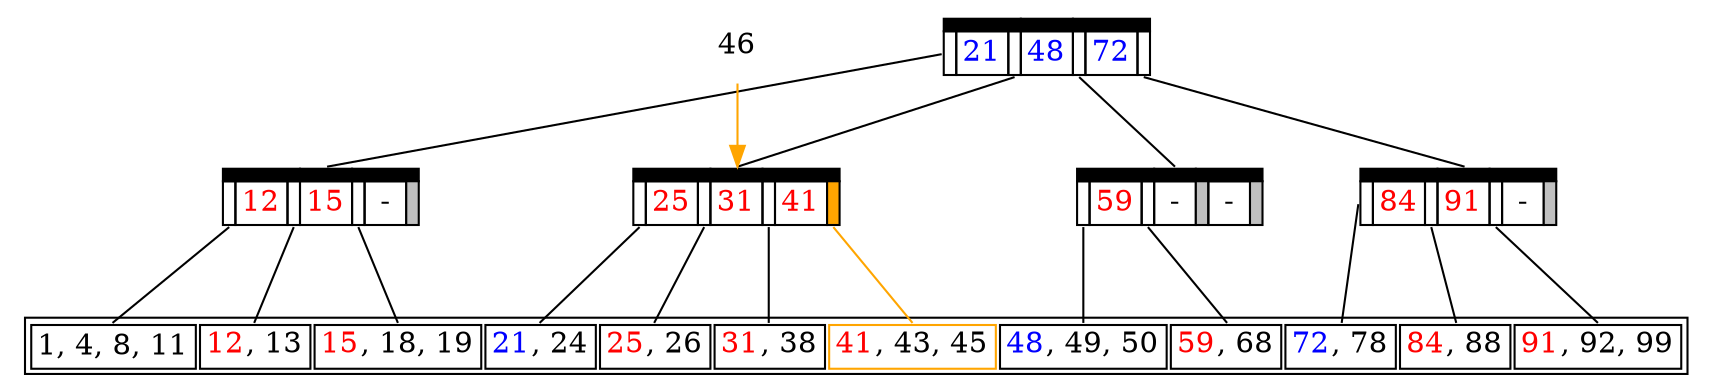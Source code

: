 digraph G {
    rankdir=TD;
    splines=false;
    node [shape=plaintext];

    node0 [label=<<TABLE BORDER="0" CELLBORDER="1" CELLSPACING="0">
        <TR><TD HEIGHT="0.5"  BORDER="1" COLSPAN="3" BGCOLOR="black"></TD><TD HEIGHT="0.5"  BORDER="1" COLSPAN="1" BGCOLOR="black" PORT="H"></TD><TD HEIGHT="0.5"  BORDER="1" COLSPAN="3" BGCOLOR="black"></TD></TR>
        <TR>
            <TD ALIGN="CENTER" PORT="f0"></TD>
            <TD ALIGN="CENTER" WIDTH="20"><FONT COLOR="blue">21</FONT></TD>
            <TD ALIGN="CENTER" PORT="f1"></TD>
            <TD ALIGN="CENTER" WIDTH="20"><FONT COLOR="blue">48</FONT></TD>
            <TD ALIGN="CENTER" PORT="f2"></TD>
            <TD ALIGN="CENTER" WIDTH="20"><FONT COLOR="blue">72</FONT></TD>
            <TD ALIGN="CENTER" PORT="f3"></TD>
        </TR>
    </TABLE>>];

    node1 [label=<<TABLE BORDER="0" CELLBORDER="1" CELLSPACING="0">
        <TR><TD HEIGHT="0.5"  BORDER="1" COLSPAN="3" BGCOLOR="black"></TD><TD HEIGHT="0.5"  BORDER="1" COLSPAN="1" BGCOLOR="black" PORT="H"></TD><TD HEIGHT="0.5"  BORDER="1" COLSPAN="3" BGCOLOR="black"></TD></TR>
        <TR>
            <TD ALIGN="CENTER" PORT="f0"></TD>
            <TD ALIGN="CENTER" WIDTH="20"><FONT COLOR="red">12</FONT></TD>
            <TD ALIGN="CENTER" PORT="f1"></TD>
            <TD ALIGN="CENTER" WIDTH="20"><FONT COLOR="red">15</FONT></TD>
            <TD ALIGN="CENTER" PORT="f2"></TD>
            <TD ALIGN="CENTER" WIDTH="20">-</TD>
            <TD ALIGN="CENTER" PORT="f3" BGCOLOR="grey"></TD>
        </TR>
    </TABLE>>];

    node2 [label=<<TABLE BORDER="0" CELLBORDER="1" CELLSPACING="0">
        <TR><TD HEIGHT="0.5"  BORDER="1" COLSPAN="3" BGCOLOR="black"></TD><TD HEIGHT="0.5"  BORDER="1" COLSPAN="1" BGCOLOR="black" PORT="H"></TD><TD HEIGHT="0.5"  BORDER="1" COLSPAN="3" BGCOLOR="black"></TD></TR>
        <TR>
            <TD ALIGN="CENTER" PORT="f0"></TD>
            <TD ALIGN="CENTER" WIDTH="20"><FONT COLOR="red">25</FONT></TD>
            <TD ALIGN="CENTER" PORT="f1"></TD>
            <TD ALIGN="CENTER" WIDTH="20"><FONT COLOR="red">31</FONT></TD>
            <TD ALIGN="CENTER" PORT="f2"></TD>
            <TD ALIGN="CENTER" WIDTH="20"><FONT COLOR="red">41</FONT></TD>
            <TD ALIGN="CENTER" PORT="f3" BGCOLOR="ORANGE"></TD>
        </TR>
    </TABLE>>];

    node3 [label=<<TABLE BORDER="0" CELLBORDER="1" CELLSPACING="0">
        <TR><TD HEIGHT="0.5"  BORDER="1" COLSPAN="3" BGCOLOR="black"></TD><TD HEIGHT="0.5"  BORDER="1" COLSPAN="1" BGCOLOR="black" PORT="H"></TD><TD HEIGHT="0.5"  BORDER="1" COLSPAN="3" BGCOLOR="black"></TD></TR>
        <TR>
            <TD ALIGN="CENTER" PORT="f0"></TD>
            <TD ALIGN="CENTER" WIDTH="20"><FONT COLOR="red">59</FONT></TD>
            <TD ALIGN="CENTER" PORT="f1"></TD>
            <TD ALIGN="CENTER" WIDTH="20">-</TD>
            <TD ALIGN="CENTER" PORT="f2" BGCOLOR="grey"></TD>
            <TD ALIGN="CENTER" WIDTH="20">-</TD>
            <TD ALIGN="CENTER" PORT="f3" BGCOLOR="grey"></TD>
        </TR>
    </TABLE>>];

    node4 [label=<<TABLE BORDER="0" CELLBORDER="1" CELLSPACING="0">
        <TR><TD HEIGHT="0.5"  BORDER="1" COLSPAN="3" BGCOLOR="black"></TD><TD HEIGHT="0.5"  BORDER="1" COLSPAN="1" BGCOLOR="black" PORT="H"></TD><TD HEIGHT="0.5"  BORDER="1" COLSPAN="3" BGCOLOR="black"></TD></TR>
        <TR>
            <TD ALIGN="CENTER" PORT="f0"></TD>
            <TD ALIGN="CENTER" WIDTH="20"><FONT COLOR="red">84</FONT></TD>
            <TD ALIGN="CENTER" PORT="f1"></TD>
            <TD ALIGN="CENTER" WIDTH="20"><FONT COLOR="red">91</FONT></TD>
            <TD ALIGN="CENTER" PORT="f2"></TD>
            <TD ALIGN="CENTER" WIDTH="20">-</TD>
            <TD ALIGN="CENTER" PORT="f3" BGCOLOR="grey"></TD>
        </TR>
    </TABLE>>];

    arr [label=<<TABLE>
        <TR>
            <TD WIDTH="5" ALIGN="CENTER" PORT="f0">1, 4, 8, 11</TD>
            <TD WIDTH="5" ALIGN="CENTER" PORT="f1"><FONT COLOR="red">12</FONT>, 13</TD>
            <TD WIDTH="5" ALIGN="CENTER" PORT="f2"><FONT COLOR="red">15</FONT>, 18, 19</TD>
            <TD WIDTH="5" ALIGN="CENTER" PORT="f3"><FONT COLOR="blue">21</FONT>, 24</TD>
            <TD WIDTH="5" ALIGN="CENTER" PORT="f4"><FONT COLOR="red">25</FONT>, 26</TD>
            <TD WIDTH="5" ALIGN="CENTER" PORT="f5"><FONT COLOR="red">31</FONT>, 38</TD>
            <TD WIDTH="5" ALIGN="CENTER" PORT="f6" COLOR="orange"><FONT COLOR="red">41</FONT>, 43, 45</TD>
            <TD WIDTH="5" ALIGN="CENTER" PORT="f7"><FONT COLOR="blue">48</FONT>, 49, 50</TD>
            <TD WIDTH="5" ALIGN="CENTER" PORT="f8"><FONT COLOR="red">59</FONT>, 68</TD>
            <TD WIDTH="5" ALIGN="CENTER" PORT="f9"><FONT COLOR="blue">72</FONT>, 78</TD>
            <TD WIDTH="5" ALIGN="CENTER" PORT="f10"><FONT COLOR="red">84</FONT>, 88</TD>
            <TD WIDTH="5" ALIGN="CENTER" PORT="f11"><FONT COLOR="red">91</FONT>, 92, 99</TD>
        </TR>
    </TABLE>>];

    x [label="46"]

    node0:f0 -> node1:H [arrowtail=none, arrowhead=none]
    node1:f0 -> arr:f0 [arrowtail=none, arrowhead=none]
    node1:f1 -> arr:f1 [arrowtail=none, arrowhead=none]
    node1:f2 -> arr:f2 [arrowtail=none, arrowhead=none]
    node0:f1 -> node2:H [arrowtail=none, arrowhead=none]
    node2:f0 -> arr:f3 [arrowtail=none, arrowhead=none]
    node2:f1 -> arr:f4 [arrowtail=none, arrowhead=none]
    node2:f2 -> arr:f5 [arrowtail=none, arrowhead=none]
    node2:f3 -> arr:f6 [arrowtail=none, arrowhead=none, color="orange"]
    node0:f2 -> node3:H [arrowtail=none, arrowhead=none]
    node3:f0 -> arr:f7 [arrowtail=none, arrowhead=none]
    node3:f1 -> arr:f8 [arrowtail=none, arrowhead=none]
    node0:f3 -> node4:H [arrowtail=none, arrowhead=none]
    node4:f0 -> arr:f9 [arrowtail=none, arrowhead=none]
    node4:f1 -> arr:f10 [arrowtail=none, arrowhead=none]
    node4:f2 -> arr:f11 [arrowtail=none, arrowhead=none]

    x -> node2:H [color="orange"]

}
